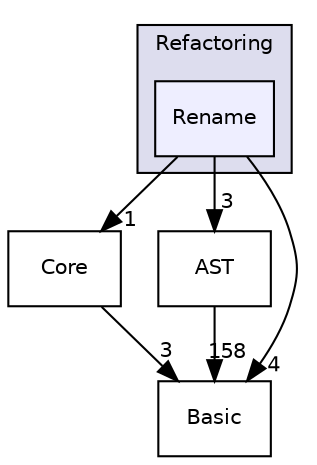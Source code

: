digraph "include/clang/Tooling/Refactoring/Rename" {
  bgcolor=transparent;
  compound=true
  node [ fontsize="10", fontname="Helvetica"];
  edge [ labelfontsize="10", labelfontname="Helvetica"];
  subgraph clusterdir_43b4ec3567f48cc4de5ff046c1905a70 {
    graph [ bgcolor="#ddddee", pencolor="black", label="Refactoring" fontname="Helvetica", fontsize="10", URL="dir_43b4ec3567f48cc4de5ff046c1905a70.html"]
  dir_9b8c8310125a39341786d79ba00879dd [shape=box, label="Rename", style="filled", fillcolor="#eeeeff", pencolor="black", URL="dir_9b8c8310125a39341786d79ba00879dd.html"];
  }
  dir_b0e2d434765b76b8cb1b4b937de450e0 [shape=box label="Core" URL="dir_b0e2d434765b76b8cb1b4b937de450e0.html"];
  dir_b7f1fb8e22c16abc1bb9b644ee717a58 [shape=box label="AST" URL="dir_b7f1fb8e22c16abc1bb9b644ee717a58.html"];
  dir_a004adf44f176e430fc6c2b869b0fb57 [shape=box label="Basic" URL="dir_a004adf44f176e430fc6c2b869b0fb57.html"];
  dir_b0e2d434765b76b8cb1b4b937de450e0->dir_a004adf44f176e430fc6c2b869b0fb57 [headlabel="3", labeldistance=1.5 headhref="dir_000074_000014.html"];
  dir_9b8c8310125a39341786d79ba00879dd->dir_b0e2d434765b76b8cb1b4b937de450e0 [headlabel="1", labeldistance=1.5 headhref="dir_000102_000074.html"];
  dir_9b8c8310125a39341786d79ba00879dd->dir_b7f1fb8e22c16abc1bb9b644ee717a58 [headlabel="3", labeldistance=1.5 headhref="dir_000102_000013.html"];
  dir_9b8c8310125a39341786d79ba00879dd->dir_a004adf44f176e430fc6c2b869b0fb57 [headlabel="4", labeldistance=1.5 headhref="dir_000102_000014.html"];
  dir_b7f1fb8e22c16abc1bb9b644ee717a58->dir_a004adf44f176e430fc6c2b869b0fb57 [headlabel="158", labeldistance=1.5 headhref="dir_000013_000014.html"];
}
